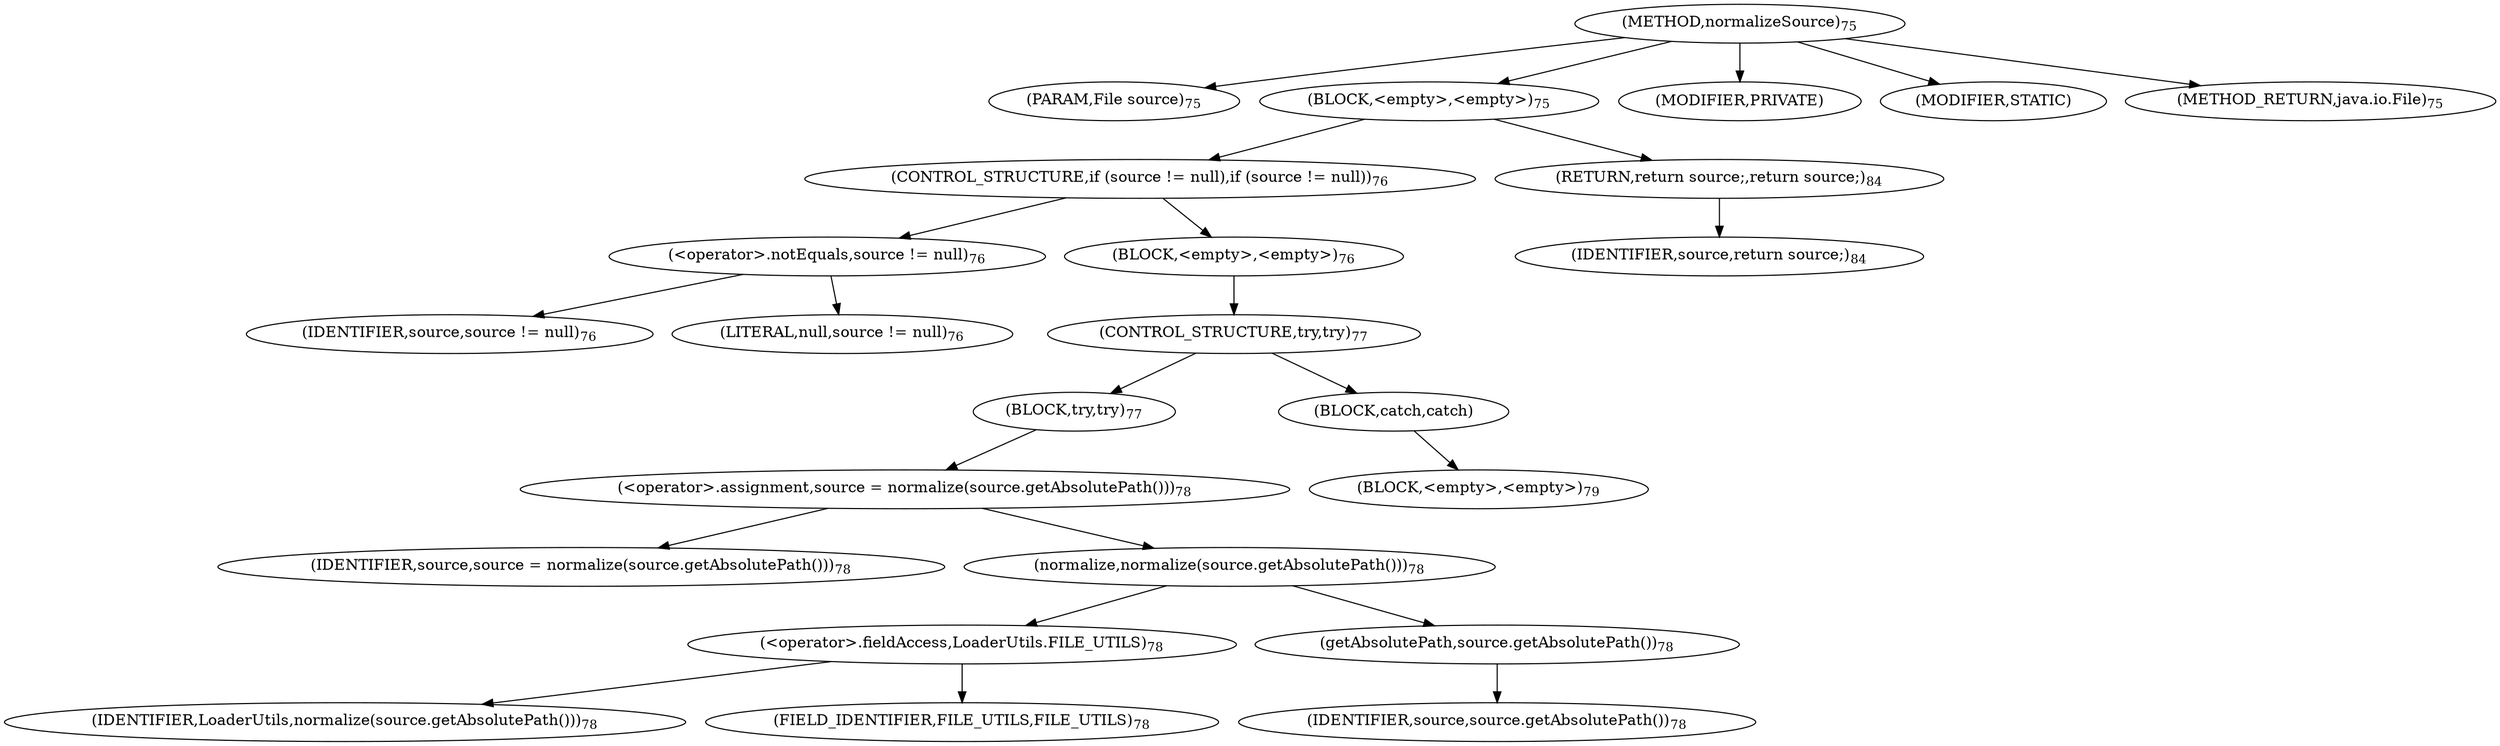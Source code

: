 digraph "normalizeSource" {  
"55" [label = <(METHOD,normalizeSource)<SUB>75</SUB>> ]
"56" [label = <(PARAM,File source)<SUB>75</SUB>> ]
"57" [label = <(BLOCK,&lt;empty&gt;,&lt;empty&gt;)<SUB>75</SUB>> ]
"58" [label = <(CONTROL_STRUCTURE,if (source != null),if (source != null))<SUB>76</SUB>> ]
"59" [label = <(&lt;operator&gt;.notEquals,source != null)<SUB>76</SUB>> ]
"60" [label = <(IDENTIFIER,source,source != null)<SUB>76</SUB>> ]
"61" [label = <(LITERAL,null,source != null)<SUB>76</SUB>> ]
"62" [label = <(BLOCK,&lt;empty&gt;,&lt;empty&gt;)<SUB>76</SUB>> ]
"63" [label = <(CONTROL_STRUCTURE,try,try)<SUB>77</SUB>> ]
"64" [label = <(BLOCK,try,try)<SUB>77</SUB>> ]
"65" [label = <(&lt;operator&gt;.assignment,source = normalize(source.getAbsolutePath()))<SUB>78</SUB>> ]
"66" [label = <(IDENTIFIER,source,source = normalize(source.getAbsolutePath()))<SUB>78</SUB>> ]
"67" [label = <(normalize,normalize(source.getAbsolutePath()))<SUB>78</SUB>> ]
"68" [label = <(&lt;operator&gt;.fieldAccess,LoaderUtils.FILE_UTILS)<SUB>78</SUB>> ]
"69" [label = <(IDENTIFIER,LoaderUtils,normalize(source.getAbsolutePath()))<SUB>78</SUB>> ]
"70" [label = <(FIELD_IDENTIFIER,FILE_UTILS,FILE_UTILS)<SUB>78</SUB>> ]
"71" [label = <(getAbsolutePath,source.getAbsolutePath())<SUB>78</SUB>> ]
"72" [label = <(IDENTIFIER,source,source.getAbsolutePath())<SUB>78</SUB>> ]
"73" [label = <(BLOCK,catch,catch)> ]
"74" [label = <(BLOCK,&lt;empty&gt;,&lt;empty&gt;)<SUB>79</SUB>> ]
"75" [label = <(RETURN,return source;,return source;)<SUB>84</SUB>> ]
"76" [label = <(IDENTIFIER,source,return source;)<SUB>84</SUB>> ]
"77" [label = <(MODIFIER,PRIVATE)> ]
"78" [label = <(MODIFIER,STATIC)> ]
"79" [label = <(METHOD_RETURN,java.io.File)<SUB>75</SUB>> ]
  "55" -> "56" 
  "55" -> "57" 
  "55" -> "77" 
  "55" -> "78" 
  "55" -> "79" 
  "57" -> "58" 
  "57" -> "75" 
  "58" -> "59" 
  "58" -> "62" 
  "59" -> "60" 
  "59" -> "61" 
  "62" -> "63" 
  "63" -> "64" 
  "63" -> "73" 
  "64" -> "65" 
  "65" -> "66" 
  "65" -> "67" 
  "67" -> "68" 
  "67" -> "71" 
  "68" -> "69" 
  "68" -> "70" 
  "71" -> "72" 
  "73" -> "74" 
  "75" -> "76" 
}
